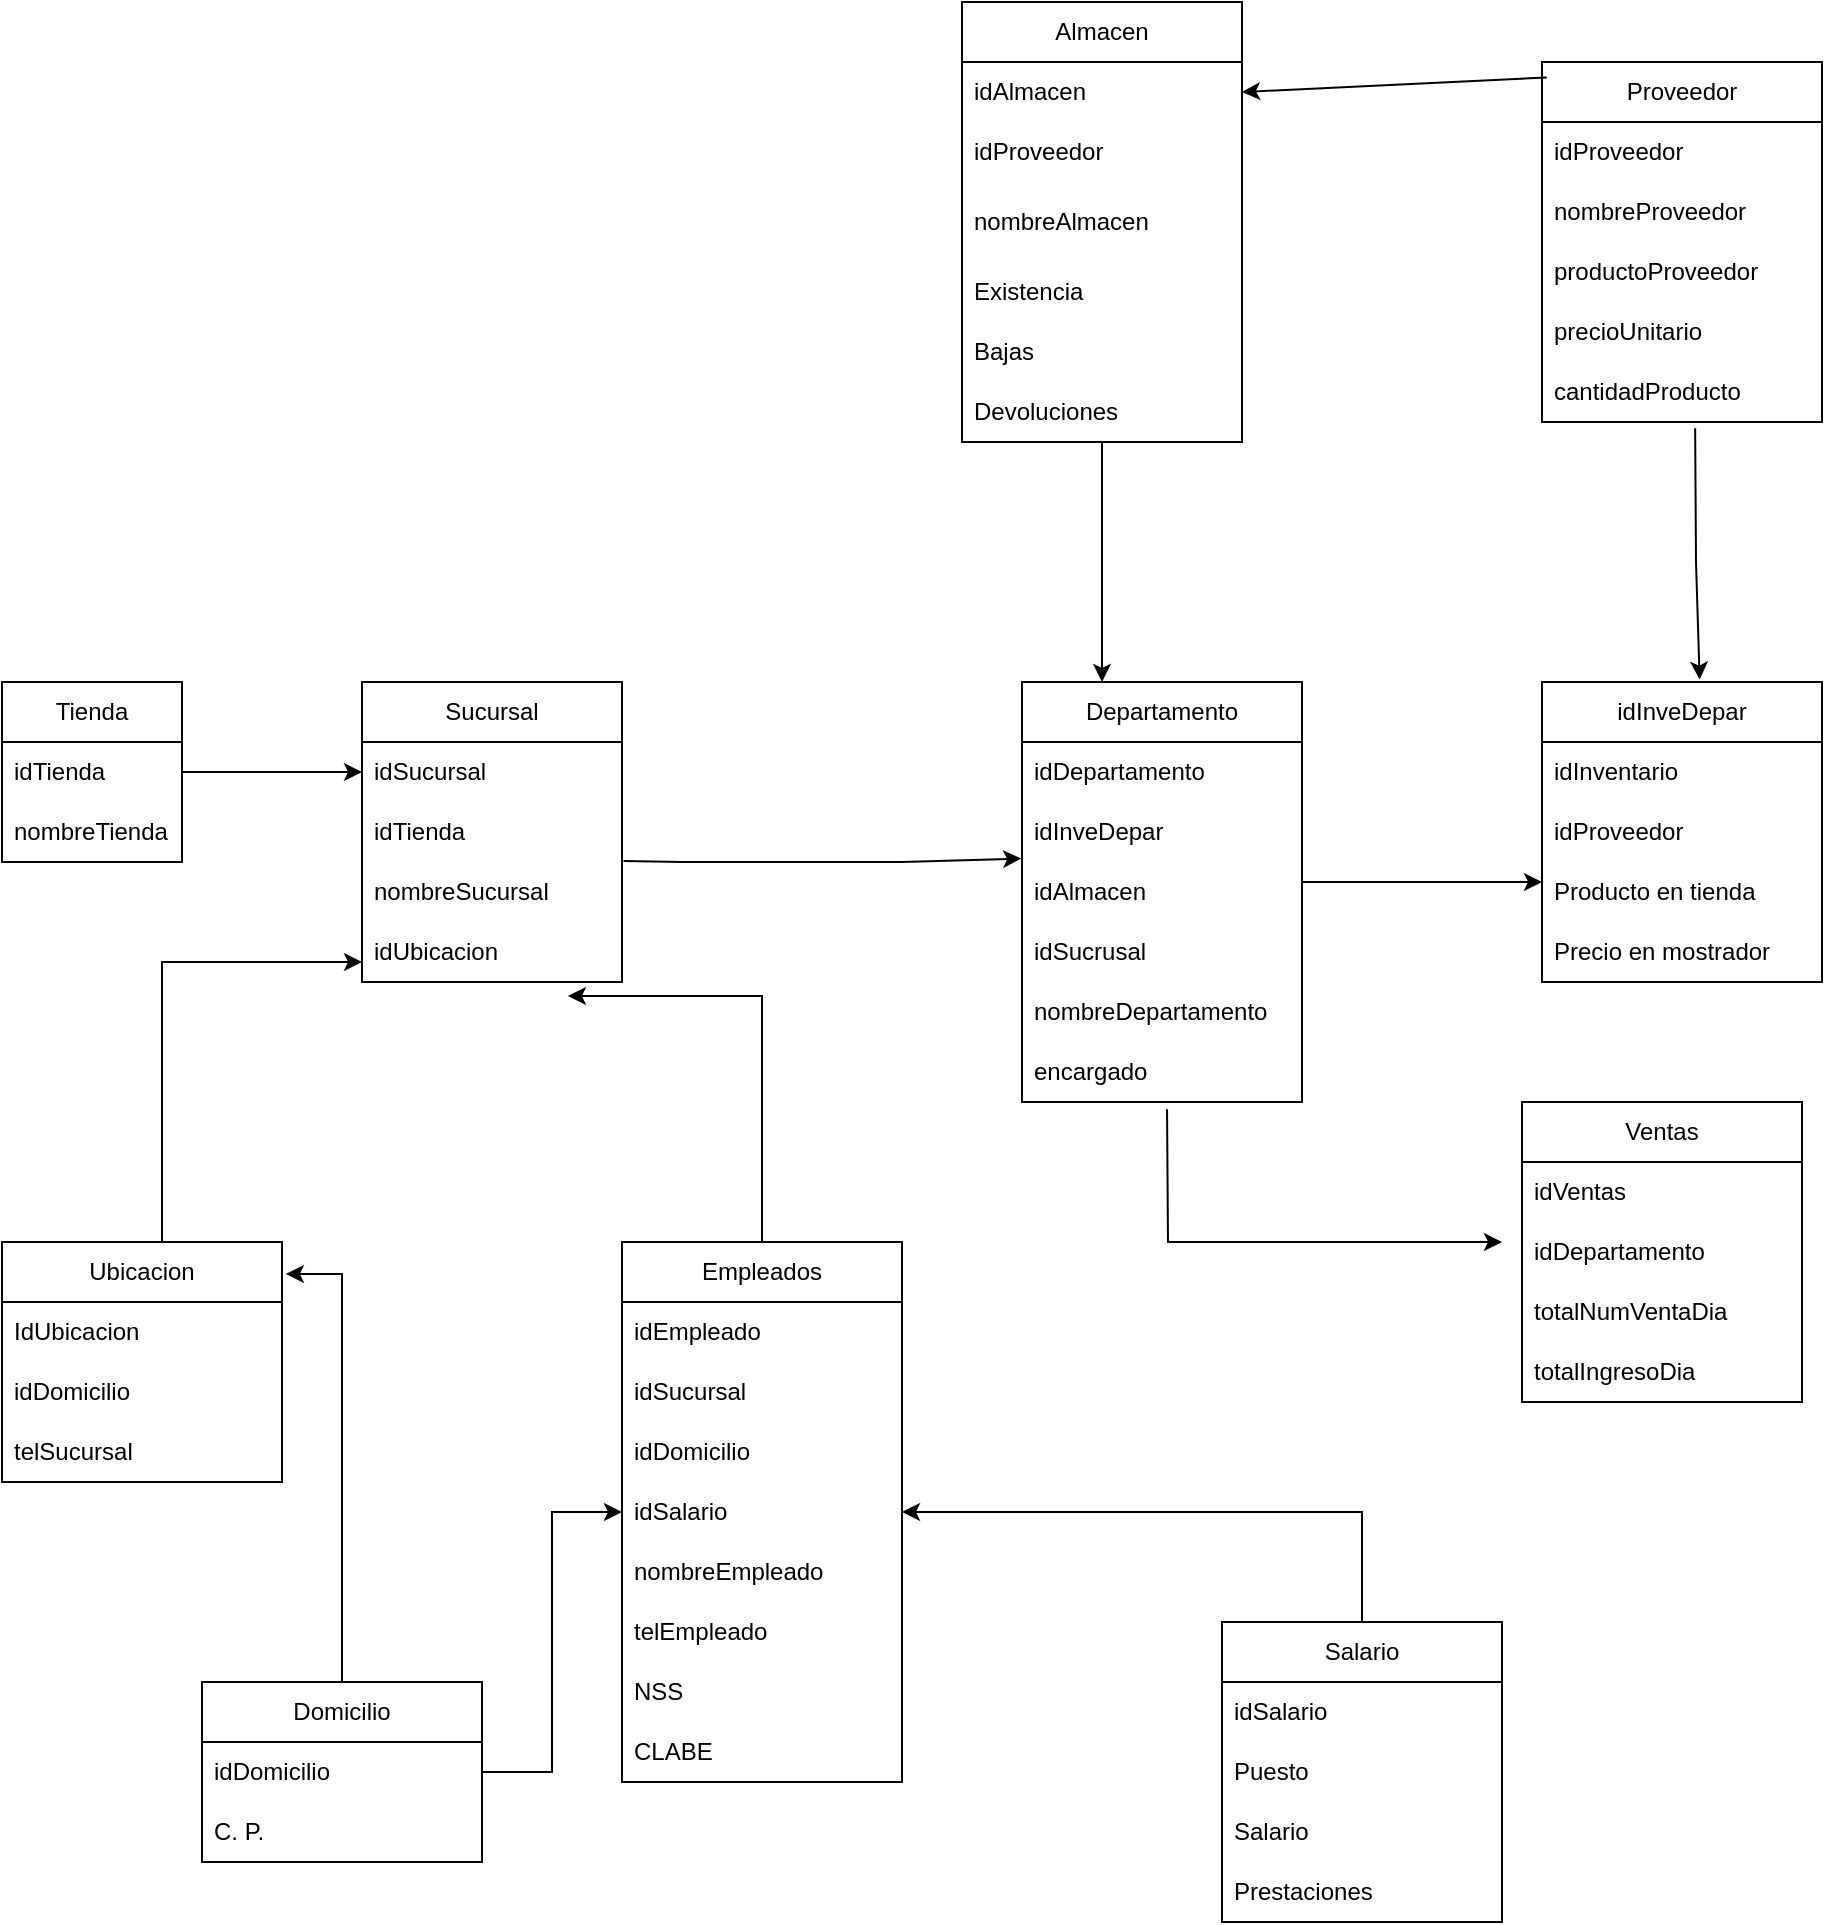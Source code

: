 <mxfile version="21.3.2" type="device">
  <diagram name="Página-1" id="JlMTYDhwiu6OwgXYJbhP">
    <mxGraphModel dx="1567" dy="1741" grid="1" gridSize="10" guides="1" tooltips="1" connect="1" arrows="1" fold="1" page="1" pageScale="1" pageWidth="827" pageHeight="1169" math="0" shadow="0">
      <root>
        <mxCell id="0" />
        <mxCell id="1" parent="0" />
        <mxCell id="H6nL4sktDTlcGFrCiZHn-32" value="" style="edgeStyle=orthogonalEdgeStyle;rounded=0;orthogonalLoop=1;jettySize=auto;html=1;" parent="1" source="H6nL4sktDTlcGFrCiZHn-2" target="H6nL4sktDTlcGFrCiZHn-6" edge="1">
          <mxGeometry relative="1" as="geometry">
            <Array as="points">
              <mxPoint x="180" y="325" />
              <mxPoint x="180" y="325" />
            </Array>
          </mxGeometry>
        </mxCell>
        <mxCell id="H6nL4sktDTlcGFrCiZHn-2" value="Tienda" style="swimlane;fontStyle=0;childLayout=stackLayout;horizontal=1;startSize=30;horizontalStack=0;resizeParent=1;resizeParentMax=0;resizeLast=0;collapsible=1;marginBottom=0;whiteSpace=wrap;html=1;" parent="1" vertex="1">
          <mxGeometry x="10" y="280" width="90" height="90" as="geometry" />
        </mxCell>
        <mxCell id="H6nL4sktDTlcGFrCiZHn-3" value="idTienda" style="text;strokeColor=none;fillColor=none;align=left;verticalAlign=middle;spacingLeft=4;spacingRight=4;overflow=hidden;points=[[0,0.5],[1,0.5]];portConstraint=eastwest;rotatable=0;whiteSpace=wrap;html=1;" parent="H6nL4sktDTlcGFrCiZHn-2" vertex="1">
          <mxGeometry y="30" width="90" height="30" as="geometry" />
        </mxCell>
        <mxCell id="H6nL4sktDTlcGFrCiZHn-4" value="nombreTienda" style="text;strokeColor=none;fillColor=none;align=left;verticalAlign=middle;spacingLeft=4;spacingRight=4;overflow=hidden;points=[[0,0.5],[1,0.5]];portConstraint=eastwest;rotatable=0;whiteSpace=wrap;html=1;" parent="H6nL4sktDTlcGFrCiZHn-2" vertex="1">
          <mxGeometry y="60" width="90" height="30" as="geometry" />
        </mxCell>
        <mxCell id="H6nL4sktDTlcGFrCiZHn-6" value="Sucursal" style="swimlane;fontStyle=0;childLayout=stackLayout;horizontal=1;startSize=30;horizontalStack=0;resizeParent=1;resizeParentMax=0;resizeLast=0;collapsible=1;marginBottom=0;whiteSpace=wrap;html=1;" parent="1" vertex="1">
          <mxGeometry x="190" y="280" width="130" height="150" as="geometry" />
        </mxCell>
        <mxCell id="H6nL4sktDTlcGFrCiZHn-8" value="idSucursal" style="text;strokeColor=none;fillColor=none;align=left;verticalAlign=middle;spacingLeft=4;spacingRight=4;overflow=hidden;points=[[0,0.5],[1,0.5]];portConstraint=eastwest;rotatable=0;whiteSpace=wrap;html=1;" parent="H6nL4sktDTlcGFrCiZHn-6" vertex="1">
          <mxGeometry y="30" width="130" height="30" as="geometry" />
        </mxCell>
        <mxCell id="H6nL4sktDTlcGFrCiZHn-7" value="idTienda" style="text;strokeColor=none;fillColor=none;align=left;verticalAlign=middle;spacingLeft=4;spacingRight=4;overflow=hidden;points=[[0,0.5],[1,0.5]];portConstraint=eastwest;rotatable=0;whiteSpace=wrap;html=1;" parent="H6nL4sktDTlcGFrCiZHn-6" vertex="1">
          <mxGeometry y="60" width="130" height="30" as="geometry" />
        </mxCell>
        <mxCell id="H6nL4sktDTlcGFrCiZHn-16" value="nombreSucursal" style="text;strokeColor=none;fillColor=none;align=left;verticalAlign=middle;spacingLeft=4;spacingRight=4;overflow=hidden;points=[[0,0.5],[1,0.5]];portConstraint=eastwest;rotatable=0;whiteSpace=wrap;html=1;" parent="H6nL4sktDTlcGFrCiZHn-6" vertex="1">
          <mxGeometry y="90" width="130" height="30" as="geometry" />
        </mxCell>
        <mxCell id="H6nL4sktDTlcGFrCiZHn-10" value="idUbicacion" style="text;strokeColor=none;fillColor=none;align=left;verticalAlign=middle;spacingLeft=4;spacingRight=4;overflow=hidden;points=[[0,0.5],[1,0.5]];portConstraint=eastwest;rotatable=0;whiteSpace=wrap;html=1;" parent="H6nL4sktDTlcGFrCiZHn-6" vertex="1">
          <mxGeometry y="120" width="130" height="30" as="geometry" />
        </mxCell>
        <mxCell id="H6nL4sktDTlcGFrCiZHn-11" value="Departamento" style="swimlane;fontStyle=0;childLayout=stackLayout;horizontal=1;startSize=30;horizontalStack=0;resizeParent=1;resizeParentMax=0;resizeLast=0;collapsible=1;marginBottom=0;whiteSpace=wrap;html=1;" parent="1" vertex="1">
          <mxGeometry x="520" y="280" width="140" height="210" as="geometry" />
        </mxCell>
        <mxCell id="H6nL4sktDTlcGFrCiZHn-12" value="idDepartamento" style="text;strokeColor=none;fillColor=none;align=left;verticalAlign=middle;spacingLeft=4;spacingRight=4;overflow=hidden;points=[[0,0.5],[1,0.5]];portConstraint=eastwest;rotatable=0;whiteSpace=wrap;html=1;" parent="H6nL4sktDTlcGFrCiZHn-11" vertex="1">
          <mxGeometry y="30" width="140" height="30" as="geometry" />
        </mxCell>
        <mxCell id="H6nL4sktDTlcGFrCiZHn-24" value="idInveDepar" style="text;strokeColor=none;fillColor=none;align=left;verticalAlign=middle;spacingLeft=4;spacingRight=4;overflow=hidden;points=[[0,0.5],[1,0.5]];portConstraint=eastwest;rotatable=0;whiteSpace=wrap;html=1;" parent="H6nL4sktDTlcGFrCiZHn-11" vertex="1">
          <mxGeometry y="60" width="140" height="30" as="geometry" />
        </mxCell>
        <mxCell id="H6nL4sktDTlcGFrCiZHn-89" value="idAlmacen" style="text;strokeColor=none;fillColor=none;align=left;verticalAlign=middle;spacingLeft=4;spacingRight=4;overflow=hidden;points=[[0,0.5],[1,0.5]];portConstraint=eastwest;rotatable=0;whiteSpace=wrap;html=1;" parent="H6nL4sktDTlcGFrCiZHn-11" vertex="1">
          <mxGeometry y="90" width="140" height="30" as="geometry" />
        </mxCell>
        <mxCell id="H6nL4sktDTlcGFrCiZHn-108" value="idSucrusal" style="text;strokeColor=none;fillColor=none;align=left;verticalAlign=middle;spacingLeft=4;spacingRight=4;overflow=hidden;points=[[0,0.5],[1,0.5]];portConstraint=eastwest;rotatable=0;whiteSpace=wrap;html=1;" parent="H6nL4sktDTlcGFrCiZHn-11" vertex="1">
          <mxGeometry y="120" width="140" height="30" as="geometry" />
        </mxCell>
        <mxCell id="H6nL4sktDTlcGFrCiZHn-13" value="nombreDepartamento" style="text;strokeColor=none;fillColor=none;align=left;verticalAlign=middle;spacingLeft=4;spacingRight=4;overflow=hidden;points=[[0,0.5],[1,0.5]];portConstraint=eastwest;rotatable=0;whiteSpace=wrap;html=1;" parent="H6nL4sktDTlcGFrCiZHn-11" vertex="1">
          <mxGeometry y="150" width="140" height="30" as="geometry" />
        </mxCell>
        <mxCell id="H6nL4sktDTlcGFrCiZHn-14" value="encargado" style="text;strokeColor=none;fillColor=none;align=left;verticalAlign=middle;spacingLeft=4;spacingRight=4;overflow=hidden;points=[[0,0.5],[1,0.5]];portConstraint=eastwest;rotatable=0;whiteSpace=wrap;html=1;" parent="H6nL4sktDTlcGFrCiZHn-11" vertex="1">
          <mxGeometry y="180" width="140" height="30" as="geometry" />
        </mxCell>
        <mxCell id="H6nL4sktDTlcGFrCiZHn-34" value="" style="edgeStyle=orthogonalEdgeStyle;rounded=0;orthogonalLoop=1;jettySize=auto;html=1;" parent="1" source="H6nL4sktDTlcGFrCiZHn-18" target="H6nL4sktDTlcGFrCiZHn-6" edge="1">
          <mxGeometry relative="1" as="geometry">
            <mxPoint x="100" y="460" as="targetPoint" />
            <Array as="points">
              <mxPoint x="90" y="420" />
            </Array>
          </mxGeometry>
        </mxCell>
        <mxCell id="H6nL4sktDTlcGFrCiZHn-18" value="Ubicacion" style="swimlane;fontStyle=0;childLayout=stackLayout;horizontal=1;startSize=30;horizontalStack=0;resizeParent=1;resizeParentMax=0;resizeLast=0;collapsible=1;marginBottom=0;whiteSpace=wrap;html=1;" parent="1" vertex="1">
          <mxGeometry x="10" y="560" width="140" height="120" as="geometry" />
        </mxCell>
        <mxCell id="H6nL4sktDTlcGFrCiZHn-19" value="IdUbicacion" style="text;strokeColor=none;fillColor=none;align=left;verticalAlign=middle;spacingLeft=4;spacingRight=4;overflow=hidden;points=[[0,0.5],[1,0.5]];portConstraint=eastwest;rotatable=0;whiteSpace=wrap;html=1;" parent="H6nL4sktDTlcGFrCiZHn-18" vertex="1">
          <mxGeometry y="30" width="140" height="30" as="geometry" />
        </mxCell>
        <mxCell id="H6nL4sktDTlcGFrCiZHn-20" value="idDomicilio" style="text;strokeColor=none;fillColor=none;align=left;verticalAlign=middle;spacingLeft=4;spacingRight=4;overflow=hidden;points=[[0,0.5],[1,0.5]];portConstraint=eastwest;rotatable=0;whiteSpace=wrap;html=1;" parent="H6nL4sktDTlcGFrCiZHn-18" vertex="1">
          <mxGeometry y="60" width="140" height="30" as="geometry" />
        </mxCell>
        <mxCell id="H6nL4sktDTlcGFrCiZHn-22" value="telSucursal" style="text;strokeColor=none;fillColor=none;align=left;verticalAlign=middle;spacingLeft=4;spacingRight=4;overflow=hidden;points=[[0,0.5],[1,0.5]];portConstraint=eastwest;rotatable=0;whiteSpace=wrap;html=1;" parent="H6nL4sktDTlcGFrCiZHn-18" vertex="1">
          <mxGeometry y="90" width="140" height="30" as="geometry" />
        </mxCell>
        <mxCell id="H6nL4sktDTlcGFrCiZHn-25" value="idInveDepar" style="swimlane;fontStyle=0;childLayout=stackLayout;horizontal=1;startSize=30;horizontalStack=0;resizeParent=1;resizeParentMax=0;resizeLast=0;collapsible=1;marginBottom=0;whiteSpace=wrap;html=1;" parent="1" vertex="1">
          <mxGeometry x="780" y="280" width="140" height="150" as="geometry" />
        </mxCell>
        <mxCell id="H6nL4sktDTlcGFrCiZHn-26" value="idInventario" style="text;strokeColor=none;fillColor=none;align=left;verticalAlign=middle;spacingLeft=4;spacingRight=4;overflow=hidden;points=[[0,0.5],[1,0.5]];portConstraint=eastwest;rotatable=0;whiteSpace=wrap;html=1;" parent="H6nL4sktDTlcGFrCiZHn-25" vertex="1">
          <mxGeometry y="30" width="140" height="30" as="geometry" />
        </mxCell>
        <mxCell id="TFvELjVV-jPQlSv1txzt-5" value="idProveedor" style="text;strokeColor=none;fillColor=none;align=left;verticalAlign=middle;spacingLeft=4;spacingRight=4;overflow=hidden;points=[[0,0.5],[1,0.5]];portConstraint=eastwest;rotatable=0;whiteSpace=wrap;html=1;" vertex="1" parent="H6nL4sktDTlcGFrCiZHn-25">
          <mxGeometry y="60" width="140" height="30" as="geometry" />
        </mxCell>
        <mxCell id="H6nL4sktDTlcGFrCiZHn-27" value="Producto en tienda" style="text;strokeColor=none;fillColor=none;align=left;verticalAlign=middle;spacingLeft=4;spacingRight=4;overflow=hidden;points=[[0,0.5],[1,0.5]];portConstraint=eastwest;rotatable=0;whiteSpace=wrap;html=1;" parent="H6nL4sktDTlcGFrCiZHn-25" vertex="1">
          <mxGeometry y="90" width="140" height="30" as="geometry" />
        </mxCell>
        <mxCell id="H6nL4sktDTlcGFrCiZHn-28" value="Precio en mostrador" style="text;strokeColor=none;fillColor=none;align=left;verticalAlign=middle;spacingLeft=4;spacingRight=4;overflow=hidden;points=[[0,0.5],[1,0.5]];portConstraint=eastwest;rotatable=0;whiteSpace=wrap;html=1;" parent="H6nL4sktDTlcGFrCiZHn-25" vertex="1">
          <mxGeometry y="120" width="140" height="30" as="geometry" />
        </mxCell>
        <mxCell id="H6nL4sktDTlcGFrCiZHn-50" style="edgeStyle=orthogonalEdgeStyle;rounded=0;orthogonalLoop=1;jettySize=auto;html=1;entryX=0.792;entryY=1.233;entryDx=0;entryDy=0;entryPerimeter=0;" parent="1" source="H6nL4sktDTlcGFrCiZHn-36" target="H6nL4sktDTlcGFrCiZHn-10" edge="1">
          <mxGeometry relative="1" as="geometry">
            <mxPoint x="318.05" y="451.99" as="targetPoint" />
          </mxGeometry>
        </mxCell>
        <mxCell id="H6nL4sktDTlcGFrCiZHn-36" value="Empleados" style="swimlane;fontStyle=0;childLayout=stackLayout;horizontal=1;startSize=30;horizontalStack=0;resizeParent=1;resizeParentMax=0;resizeLast=0;collapsible=1;marginBottom=0;whiteSpace=wrap;html=1;" parent="1" vertex="1">
          <mxGeometry x="320" y="560" width="140" height="270" as="geometry" />
        </mxCell>
        <mxCell id="H6nL4sktDTlcGFrCiZHn-37" value="idEmpleado" style="text;strokeColor=none;fillColor=none;align=left;verticalAlign=middle;spacingLeft=4;spacingRight=4;overflow=hidden;points=[[0,0.5],[1,0.5]];portConstraint=eastwest;rotatable=0;whiteSpace=wrap;html=1;" parent="H6nL4sktDTlcGFrCiZHn-36" vertex="1">
          <mxGeometry y="30" width="140" height="30" as="geometry" />
        </mxCell>
        <mxCell id="H6nL4sktDTlcGFrCiZHn-69" value="idSucursal" style="text;strokeColor=none;fillColor=none;align=left;verticalAlign=middle;spacingLeft=4;spacingRight=4;overflow=hidden;points=[[0,0.5],[1,0.5]];portConstraint=eastwest;rotatable=0;whiteSpace=wrap;html=1;" parent="H6nL4sktDTlcGFrCiZHn-36" vertex="1">
          <mxGeometry y="60" width="140" height="30" as="geometry" />
        </mxCell>
        <mxCell id="H6nL4sktDTlcGFrCiZHn-77" value="idDomicilio" style="text;strokeColor=none;fillColor=none;align=left;verticalAlign=middle;spacingLeft=4;spacingRight=4;overflow=hidden;points=[[0,0.5],[1,0.5]];portConstraint=eastwest;rotatable=0;whiteSpace=wrap;html=1;" parent="H6nL4sktDTlcGFrCiZHn-36" vertex="1">
          <mxGeometry y="90" width="140" height="30" as="geometry" />
        </mxCell>
        <mxCell id="H6nL4sktDTlcGFrCiZHn-42" value="idSalario" style="text;strokeColor=none;fillColor=none;align=left;verticalAlign=middle;spacingLeft=4;spacingRight=4;overflow=hidden;points=[[0,0.5],[1,0.5]];portConstraint=eastwest;rotatable=0;whiteSpace=wrap;html=1;" parent="H6nL4sktDTlcGFrCiZHn-36" vertex="1">
          <mxGeometry y="120" width="140" height="30" as="geometry" />
        </mxCell>
        <mxCell id="H6nL4sktDTlcGFrCiZHn-38" value="nombreEmpleado" style="text;strokeColor=none;fillColor=none;align=left;verticalAlign=middle;spacingLeft=4;spacingRight=4;overflow=hidden;points=[[0,0.5],[1,0.5]];portConstraint=eastwest;rotatable=0;whiteSpace=wrap;html=1;" parent="H6nL4sktDTlcGFrCiZHn-36" vertex="1">
          <mxGeometry y="150" width="140" height="30" as="geometry" />
        </mxCell>
        <mxCell id="H6nL4sktDTlcGFrCiZHn-39" value="telEmpleado" style="text;strokeColor=none;fillColor=none;align=left;verticalAlign=middle;spacingLeft=4;spacingRight=4;overflow=hidden;points=[[0,0.5],[1,0.5]];portConstraint=eastwest;rotatable=0;whiteSpace=wrap;html=1;" parent="H6nL4sktDTlcGFrCiZHn-36" vertex="1">
          <mxGeometry y="180" width="140" height="30" as="geometry" />
        </mxCell>
        <mxCell id="H6nL4sktDTlcGFrCiZHn-40" value="NSS" style="text;strokeColor=none;fillColor=none;align=left;verticalAlign=middle;spacingLeft=4;spacingRight=4;overflow=hidden;points=[[0,0.5],[1,0.5]];portConstraint=eastwest;rotatable=0;whiteSpace=wrap;html=1;" parent="H6nL4sktDTlcGFrCiZHn-36" vertex="1">
          <mxGeometry y="210" width="140" height="30" as="geometry" />
        </mxCell>
        <mxCell id="H6nL4sktDTlcGFrCiZHn-41" value="CLABE" style="text;strokeColor=none;fillColor=none;align=left;verticalAlign=middle;spacingLeft=4;spacingRight=4;overflow=hidden;points=[[0,0.5],[1,0.5]];portConstraint=eastwest;rotatable=0;whiteSpace=wrap;html=1;" parent="H6nL4sktDTlcGFrCiZHn-36" vertex="1">
          <mxGeometry y="240" width="140" height="30" as="geometry" />
        </mxCell>
        <mxCell id="H6nL4sktDTlcGFrCiZHn-49" value="" style="edgeStyle=orthogonalEdgeStyle;rounded=0;orthogonalLoop=1;jettySize=auto;html=1;" parent="1" source="H6nL4sktDTlcGFrCiZHn-44" target="H6nL4sktDTlcGFrCiZHn-42" edge="1">
          <mxGeometry relative="1" as="geometry" />
        </mxCell>
        <mxCell id="H6nL4sktDTlcGFrCiZHn-44" value="Salario" style="swimlane;fontStyle=0;childLayout=stackLayout;horizontal=1;startSize=30;horizontalStack=0;resizeParent=1;resizeParentMax=0;resizeLast=0;collapsible=1;marginBottom=0;whiteSpace=wrap;html=1;" parent="1" vertex="1">
          <mxGeometry x="620" y="750" width="140" height="150" as="geometry" />
        </mxCell>
        <mxCell id="H6nL4sktDTlcGFrCiZHn-45" value="idSalario" style="text;strokeColor=none;fillColor=none;align=left;verticalAlign=middle;spacingLeft=4;spacingRight=4;overflow=hidden;points=[[0,0.5],[1,0.5]];portConstraint=eastwest;rotatable=0;whiteSpace=wrap;html=1;" parent="H6nL4sktDTlcGFrCiZHn-44" vertex="1">
          <mxGeometry y="30" width="140" height="30" as="geometry" />
        </mxCell>
        <mxCell id="H6nL4sktDTlcGFrCiZHn-46" value="Puesto" style="text;strokeColor=none;fillColor=none;align=left;verticalAlign=middle;spacingLeft=4;spacingRight=4;overflow=hidden;points=[[0,0.5],[1,0.5]];portConstraint=eastwest;rotatable=0;whiteSpace=wrap;html=1;" parent="H6nL4sktDTlcGFrCiZHn-44" vertex="1">
          <mxGeometry y="60" width="140" height="30" as="geometry" />
        </mxCell>
        <mxCell id="H6nL4sktDTlcGFrCiZHn-47" value="Salario" style="text;strokeColor=none;fillColor=none;align=left;verticalAlign=middle;spacingLeft=4;spacingRight=4;overflow=hidden;points=[[0,0.5],[1,0.5]];portConstraint=eastwest;rotatable=0;whiteSpace=wrap;html=1;" parent="H6nL4sktDTlcGFrCiZHn-44" vertex="1">
          <mxGeometry y="90" width="140" height="30" as="geometry" />
        </mxCell>
        <mxCell id="H6nL4sktDTlcGFrCiZHn-48" value="Prestaciones" style="text;strokeColor=none;fillColor=none;align=left;verticalAlign=middle;spacingLeft=4;spacingRight=4;overflow=hidden;points=[[0,0.5],[1,0.5]];portConstraint=eastwest;rotatable=0;whiteSpace=wrap;html=1;" parent="H6nL4sktDTlcGFrCiZHn-44" vertex="1">
          <mxGeometry y="120" width="140" height="30" as="geometry" />
        </mxCell>
        <mxCell id="H6nL4sktDTlcGFrCiZHn-51" value="Proveedor" style="swimlane;fontStyle=0;childLayout=stackLayout;horizontal=1;startSize=30;horizontalStack=0;resizeParent=1;resizeParentMax=0;resizeLast=0;collapsible=1;marginBottom=0;whiteSpace=wrap;html=1;" parent="1" vertex="1">
          <mxGeometry x="780" y="-30" width="140" height="180" as="geometry" />
        </mxCell>
        <mxCell id="H6nL4sktDTlcGFrCiZHn-52" value="idProveedor" style="text;strokeColor=none;fillColor=none;align=left;verticalAlign=middle;spacingLeft=4;spacingRight=4;overflow=hidden;points=[[0,0.5],[1,0.5]];portConstraint=eastwest;rotatable=0;whiteSpace=wrap;html=1;" parent="H6nL4sktDTlcGFrCiZHn-51" vertex="1">
          <mxGeometry y="30" width="140" height="30" as="geometry" />
        </mxCell>
        <mxCell id="H6nL4sktDTlcGFrCiZHn-53" value="nombreProveedor" style="text;strokeColor=none;fillColor=none;align=left;verticalAlign=middle;spacingLeft=4;spacingRight=4;overflow=hidden;points=[[0,0.5],[1,0.5]];portConstraint=eastwest;rotatable=0;whiteSpace=wrap;html=1;" parent="H6nL4sktDTlcGFrCiZHn-51" vertex="1">
          <mxGeometry y="60" width="140" height="30" as="geometry" />
        </mxCell>
        <mxCell id="H6nL4sktDTlcGFrCiZHn-54" value="productoProveedor" style="text;strokeColor=none;fillColor=none;align=left;verticalAlign=middle;spacingLeft=4;spacingRight=4;overflow=hidden;points=[[0,0.5],[1,0.5]];portConstraint=eastwest;rotatable=0;whiteSpace=wrap;html=1;" parent="H6nL4sktDTlcGFrCiZHn-51" vertex="1">
          <mxGeometry y="90" width="140" height="30" as="geometry" />
        </mxCell>
        <mxCell id="H6nL4sktDTlcGFrCiZHn-55" value="precioUnitario" style="text;strokeColor=none;fillColor=none;align=left;verticalAlign=middle;spacingLeft=4;spacingRight=4;overflow=hidden;points=[[0,0.5],[1,0.5]];portConstraint=eastwest;rotatable=0;whiteSpace=wrap;html=1;" parent="H6nL4sktDTlcGFrCiZHn-51" vertex="1">
          <mxGeometry y="120" width="140" height="30" as="geometry" />
        </mxCell>
        <mxCell id="H6nL4sktDTlcGFrCiZHn-60" value="cantidadProducto" style="text;strokeColor=none;fillColor=none;align=left;verticalAlign=middle;spacingLeft=4;spacingRight=4;overflow=hidden;points=[[0,0.5],[1,0.5]];portConstraint=eastwest;rotatable=0;whiteSpace=wrap;html=1;" parent="H6nL4sktDTlcGFrCiZHn-51" vertex="1">
          <mxGeometry y="150" width="140" height="30" as="geometry" />
        </mxCell>
        <mxCell id="H6nL4sktDTlcGFrCiZHn-56" value="Almacen" style="swimlane;fontStyle=0;childLayout=stackLayout;horizontal=1;startSize=30;horizontalStack=0;resizeParent=1;resizeParentMax=0;resizeLast=0;collapsible=1;marginBottom=0;whiteSpace=wrap;html=1;" parent="1" vertex="1">
          <mxGeometry x="490" y="-60" width="140" height="220" as="geometry" />
        </mxCell>
        <mxCell id="H6nL4sktDTlcGFrCiZHn-57" value="idAlmacen" style="text;strokeColor=none;fillColor=none;align=left;verticalAlign=middle;spacingLeft=4;spacingRight=4;overflow=hidden;points=[[0,0.5],[1,0.5]];portConstraint=eastwest;rotatable=0;whiteSpace=wrap;html=1;" parent="H6nL4sktDTlcGFrCiZHn-56" vertex="1">
          <mxGeometry y="30" width="140" height="30" as="geometry" />
        </mxCell>
        <mxCell id="H6nL4sktDTlcGFrCiZHn-81" value="idProveedor" style="text;strokeColor=none;fillColor=none;align=left;verticalAlign=middle;spacingLeft=4;spacingRight=4;overflow=hidden;points=[[0,0.5],[1,0.5]];portConstraint=eastwest;rotatable=0;whiteSpace=wrap;html=1;" parent="H6nL4sktDTlcGFrCiZHn-56" vertex="1">
          <mxGeometry y="60" width="140" height="30" as="geometry" />
        </mxCell>
        <mxCell id="H6nL4sktDTlcGFrCiZHn-100" value="nombreAlmacen" style="text;strokeColor=none;fillColor=none;align=left;verticalAlign=middle;spacingLeft=4;spacingRight=4;overflow=hidden;points=[[0,0.5],[1,0.5]];portConstraint=eastwest;rotatable=0;whiteSpace=wrap;html=1;" parent="H6nL4sktDTlcGFrCiZHn-56" vertex="1">
          <mxGeometry y="90" width="140" height="40" as="geometry" />
        </mxCell>
        <mxCell id="H6nL4sktDTlcGFrCiZHn-82" value="Existencia" style="text;strokeColor=none;fillColor=none;align=left;verticalAlign=middle;spacingLeft=4;spacingRight=4;overflow=hidden;points=[[0,0.5],[1,0.5]];portConstraint=eastwest;rotatable=0;whiteSpace=wrap;html=1;" parent="H6nL4sktDTlcGFrCiZHn-56" vertex="1">
          <mxGeometry y="130" width="140" height="30" as="geometry" />
        </mxCell>
        <mxCell id="H6nL4sktDTlcGFrCiZHn-83" value="Bajas" style="text;strokeColor=none;fillColor=none;align=left;verticalAlign=middle;spacingLeft=4;spacingRight=4;overflow=hidden;points=[[0,0.5],[1,0.5]];portConstraint=eastwest;rotatable=0;whiteSpace=wrap;html=1;" parent="H6nL4sktDTlcGFrCiZHn-56" vertex="1">
          <mxGeometry y="160" width="140" height="30" as="geometry" />
        </mxCell>
        <mxCell id="H6nL4sktDTlcGFrCiZHn-84" value="Devoluciones" style="text;strokeColor=none;fillColor=none;align=left;verticalAlign=middle;spacingLeft=4;spacingRight=4;overflow=hidden;points=[[0,0.5],[1,0.5]];portConstraint=eastwest;rotatable=0;whiteSpace=wrap;html=1;" parent="H6nL4sktDTlcGFrCiZHn-56" vertex="1">
          <mxGeometry y="190" width="140" height="30" as="geometry" />
        </mxCell>
        <mxCell id="H6nL4sktDTlcGFrCiZHn-71" value="Domicilio" style="swimlane;fontStyle=0;childLayout=stackLayout;horizontal=1;startSize=30;horizontalStack=0;resizeParent=1;resizeParentMax=0;resizeLast=0;collapsible=1;marginBottom=0;whiteSpace=wrap;html=1;" parent="1" vertex="1">
          <mxGeometry x="110" y="780" width="140" height="90" as="geometry" />
        </mxCell>
        <mxCell id="H6nL4sktDTlcGFrCiZHn-72" value="idDomicilio" style="text;strokeColor=none;fillColor=none;align=left;verticalAlign=middle;spacingLeft=4;spacingRight=4;overflow=hidden;points=[[0,0.5],[1,0.5]];portConstraint=eastwest;rotatable=0;whiteSpace=wrap;html=1;" parent="H6nL4sktDTlcGFrCiZHn-71" vertex="1">
          <mxGeometry y="30" width="140" height="30" as="geometry" />
        </mxCell>
        <mxCell id="H6nL4sktDTlcGFrCiZHn-73" value="C. P." style="text;strokeColor=none;fillColor=none;align=left;verticalAlign=middle;spacingLeft=4;spacingRight=4;overflow=hidden;points=[[0,0.5],[1,0.5]];portConstraint=eastwest;rotatable=0;whiteSpace=wrap;html=1;" parent="H6nL4sktDTlcGFrCiZHn-71" vertex="1">
          <mxGeometry y="60" width="140" height="30" as="geometry" />
        </mxCell>
        <mxCell id="H6nL4sktDTlcGFrCiZHn-75" value="" style="endArrow=classic;html=1;rounded=0;entryX=1.014;entryY=0.133;entryDx=0;entryDy=0;entryPerimeter=0;" parent="1" target="H6nL4sktDTlcGFrCiZHn-18" edge="1">
          <mxGeometry width="50" height="50" relative="1" as="geometry">
            <mxPoint x="180" y="780" as="sourcePoint" />
            <mxPoint x="230" y="730" as="targetPoint" />
            <Array as="points">
              <mxPoint x="180" y="576" />
            </Array>
          </mxGeometry>
        </mxCell>
        <mxCell id="H6nL4sktDTlcGFrCiZHn-76" value="" style="edgeStyle=orthogonalEdgeStyle;rounded=0;orthogonalLoop=1;jettySize=auto;html=1;" parent="1" source="H6nL4sktDTlcGFrCiZHn-72" target="H6nL4sktDTlcGFrCiZHn-42" edge="1">
          <mxGeometry relative="1" as="geometry" />
        </mxCell>
        <mxCell id="H6nL4sktDTlcGFrCiZHn-90" value="" style="endArrow=classic;html=1;rounded=0;" parent="1" source="H6nL4sktDTlcGFrCiZHn-56" edge="1">
          <mxGeometry width="50" height="50" relative="1" as="geometry">
            <mxPoint x="620" y="340" as="sourcePoint" />
            <mxPoint x="560" y="280" as="targetPoint" />
          </mxGeometry>
        </mxCell>
        <mxCell id="H6nL4sktDTlcGFrCiZHn-91" value="" style="endArrow=classic;html=1;rounded=0;exitX=1.006;exitY=-0.018;exitDx=0;exitDy=0;exitPerimeter=0;entryX=-0.003;entryY=-0.057;entryDx=0;entryDy=0;entryPerimeter=0;" parent="1" source="H6nL4sktDTlcGFrCiZHn-16" edge="1">
          <mxGeometry width="50" height="50" relative="1" as="geometry">
            <mxPoint x="320" y="400" as="sourcePoint" />
            <mxPoint x="519.58" y="368.29" as="targetPoint" />
            <Array as="points">
              <mxPoint x="350" y="370" />
              <mxPoint x="460" y="370" />
            </Array>
          </mxGeometry>
        </mxCell>
        <mxCell id="H6nL4sktDTlcGFrCiZHn-92" value="Ventas" style="swimlane;fontStyle=0;childLayout=stackLayout;horizontal=1;startSize=30;horizontalStack=0;resizeParent=1;resizeParentMax=0;resizeLast=0;collapsible=1;marginBottom=0;whiteSpace=wrap;html=1;" parent="1" vertex="1">
          <mxGeometry x="770" y="490" width="140" height="150" as="geometry" />
        </mxCell>
        <mxCell id="H6nL4sktDTlcGFrCiZHn-93" value="idVentas" style="text;strokeColor=none;fillColor=none;align=left;verticalAlign=middle;spacingLeft=4;spacingRight=4;overflow=hidden;points=[[0,0.5],[1,0.5]];portConstraint=eastwest;rotatable=0;whiteSpace=wrap;html=1;" parent="H6nL4sktDTlcGFrCiZHn-92" vertex="1">
          <mxGeometry y="30" width="140" height="30" as="geometry" />
        </mxCell>
        <mxCell id="TFvELjVV-jPQlSv1txzt-1" value="idDepartamento" style="text;strokeColor=none;fillColor=none;align=left;verticalAlign=middle;spacingLeft=4;spacingRight=4;overflow=hidden;points=[[0,0.5],[1,0.5]];portConstraint=eastwest;rotatable=0;whiteSpace=wrap;html=1;" vertex="1" parent="H6nL4sktDTlcGFrCiZHn-92">
          <mxGeometry y="60" width="140" height="30" as="geometry" />
        </mxCell>
        <mxCell id="H6nL4sktDTlcGFrCiZHn-94" value="totalNumVentaDia" style="text;strokeColor=none;fillColor=none;align=left;verticalAlign=middle;spacingLeft=4;spacingRight=4;overflow=hidden;points=[[0,0.5],[1,0.5]];portConstraint=eastwest;rotatable=0;whiteSpace=wrap;html=1;" parent="H6nL4sktDTlcGFrCiZHn-92" vertex="1">
          <mxGeometry y="90" width="140" height="30" as="geometry" />
        </mxCell>
        <mxCell id="H6nL4sktDTlcGFrCiZHn-98" value="totalIngresoDia" style="text;strokeColor=none;fillColor=none;align=left;verticalAlign=middle;spacingLeft=4;spacingRight=4;overflow=hidden;points=[[0,0.5],[1,0.5]];portConstraint=eastwest;rotatable=0;whiteSpace=wrap;html=1;" parent="H6nL4sktDTlcGFrCiZHn-92" vertex="1">
          <mxGeometry y="120" width="140" height="30" as="geometry" />
        </mxCell>
        <mxCell id="H6nL4sktDTlcGFrCiZHn-105" value="" style="endArrow=classic;html=1;rounded=0;" parent="1" edge="1">
          <mxGeometry width="50" height="50" relative="1" as="geometry">
            <mxPoint x="660" y="380" as="sourcePoint" />
            <mxPoint x="780" y="380" as="targetPoint" />
          </mxGeometry>
        </mxCell>
        <mxCell id="H6nL4sktDTlcGFrCiZHn-106" value="" style="endArrow=classic;html=1;rounded=0;exitX=0.518;exitY=1.12;exitDx=0;exitDy=0;exitPerimeter=0;" parent="1" source="H6nL4sktDTlcGFrCiZHn-14" edge="1">
          <mxGeometry width="50" height="50" relative="1" as="geometry">
            <mxPoint x="610" y="690" as="sourcePoint" />
            <mxPoint x="760" y="560" as="targetPoint" />
            <Array as="points">
              <mxPoint x="593" y="560" />
            </Array>
          </mxGeometry>
        </mxCell>
        <mxCell id="TFvELjVV-jPQlSv1txzt-3" value="" style="endArrow=classic;html=1;rounded=0;exitX=0.547;exitY=1.104;exitDx=0;exitDy=0;exitPerimeter=0;entryX=0.563;entryY=-0.008;entryDx=0;entryDy=0;entryPerimeter=0;" edge="1" parent="1" source="H6nL4sktDTlcGFrCiZHn-60" target="H6nL4sktDTlcGFrCiZHn-25">
          <mxGeometry width="50" height="50" relative="1" as="geometry">
            <mxPoint x="950" y="150" as="sourcePoint" />
            <mxPoint x="950" y="270" as="targetPoint" />
            <Array as="points">
              <mxPoint x="857" y="220" />
            </Array>
          </mxGeometry>
        </mxCell>
        <mxCell id="TFvELjVV-jPQlSv1txzt-4" value="" style="endArrow=classic;html=1;rounded=0;exitX=0.017;exitY=0.043;exitDx=0;exitDy=0;exitPerimeter=0;entryX=1;entryY=0.5;entryDx=0;entryDy=0;" edge="1" parent="1" source="H6nL4sktDTlcGFrCiZHn-51" target="H6nL4sktDTlcGFrCiZHn-57">
          <mxGeometry width="50" height="50" relative="1" as="geometry">
            <mxPoint x="720" y="60" as="sourcePoint" />
            <mxPoint x="720" y="180" as="targetPoint" />
          </mxGeometry>
        </mxCell>
      </root>
    </mxGraphModel>
  </diagram>
</mxfile>
